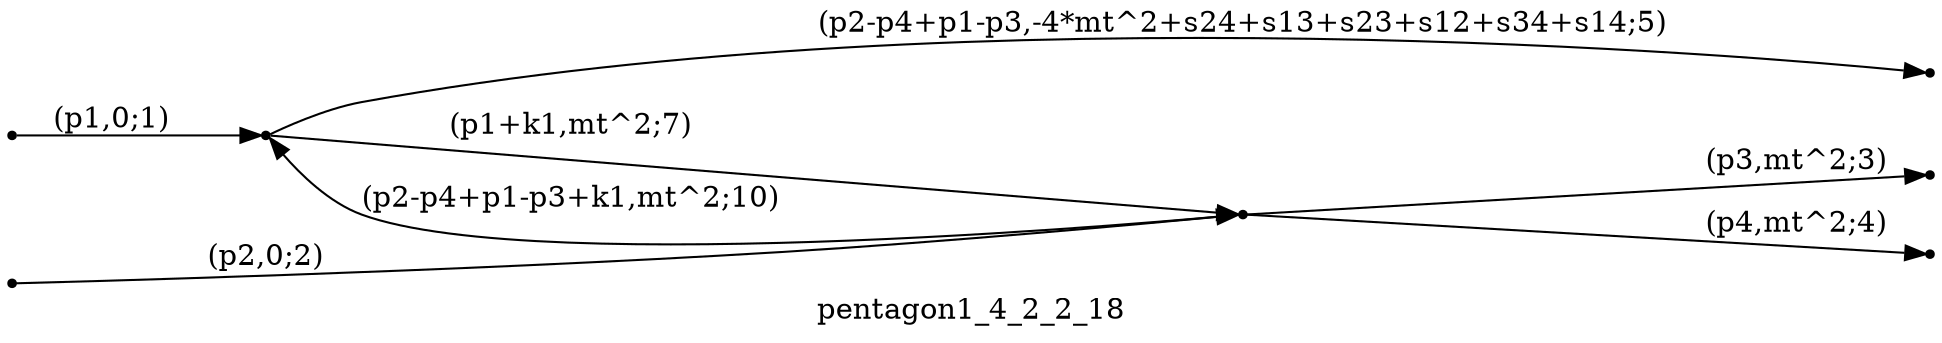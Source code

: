 digraph pentagon1_4_2_2_18 {
  label="pentagon1_4_2_2_18";
  rankdir="LR";
  subgraph edges {
    -1 -> 2 [label="(p1,0;1)"];
    -2 -> 1 [label="(p2,0;2)"];
    1 -> -3 [label="(p3,mt^2;3)"];
    1 -> -4 [label="(p4,mt^2;4)"];
    2 -> -5 [label="(p2-p4+p1-p3,-4*mt^2+s24+s13+s23+s12+s34+s14;5)"];
    2 -> 1 [label="(p1+k1,mt^2;7)"];
    1 -> 2 [label="(p2-p4+p1-p3+k1,mt^2;10)"];
  }
  subgraph incoming { rank="source"; -1; -2; }
  subgraph outgoing { rank="sink"; -3; -4; -5; }
-5 [shape=point];
-4 [shape=point];
-3 [shape=point];
-2 [shape=point];
-1 [shape=point];
1 [shape=point];
2 [shape=point];
}

